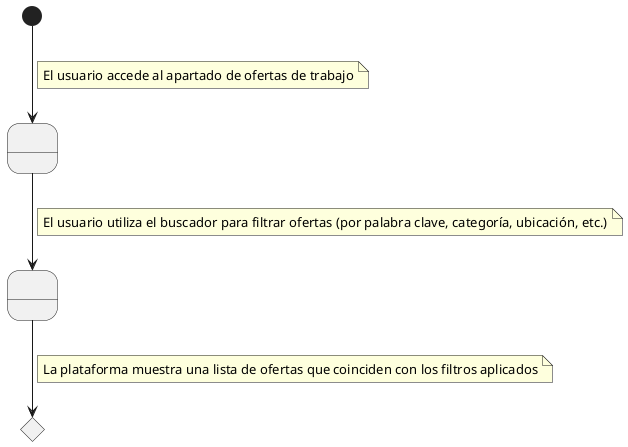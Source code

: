 @startuml
state " " as Estado1
state " " as Estado2

state Condicion1 <<choice>>

[*] --> Estado1
    note on link
        El usuario accede al apartado de ofertas de trabajo
    end note
Estado1 --> Estado2
    note on link
        El usuario utiliza el buscador para filtrar ofertas (por palabra clave, categoría, ubicación, etc.)
    end note
Estado2 --> Condicion1
    note on link
        La plataforma muestra una lista de ofertas que coinciden con los filtros aplicados
    end note
@enduml